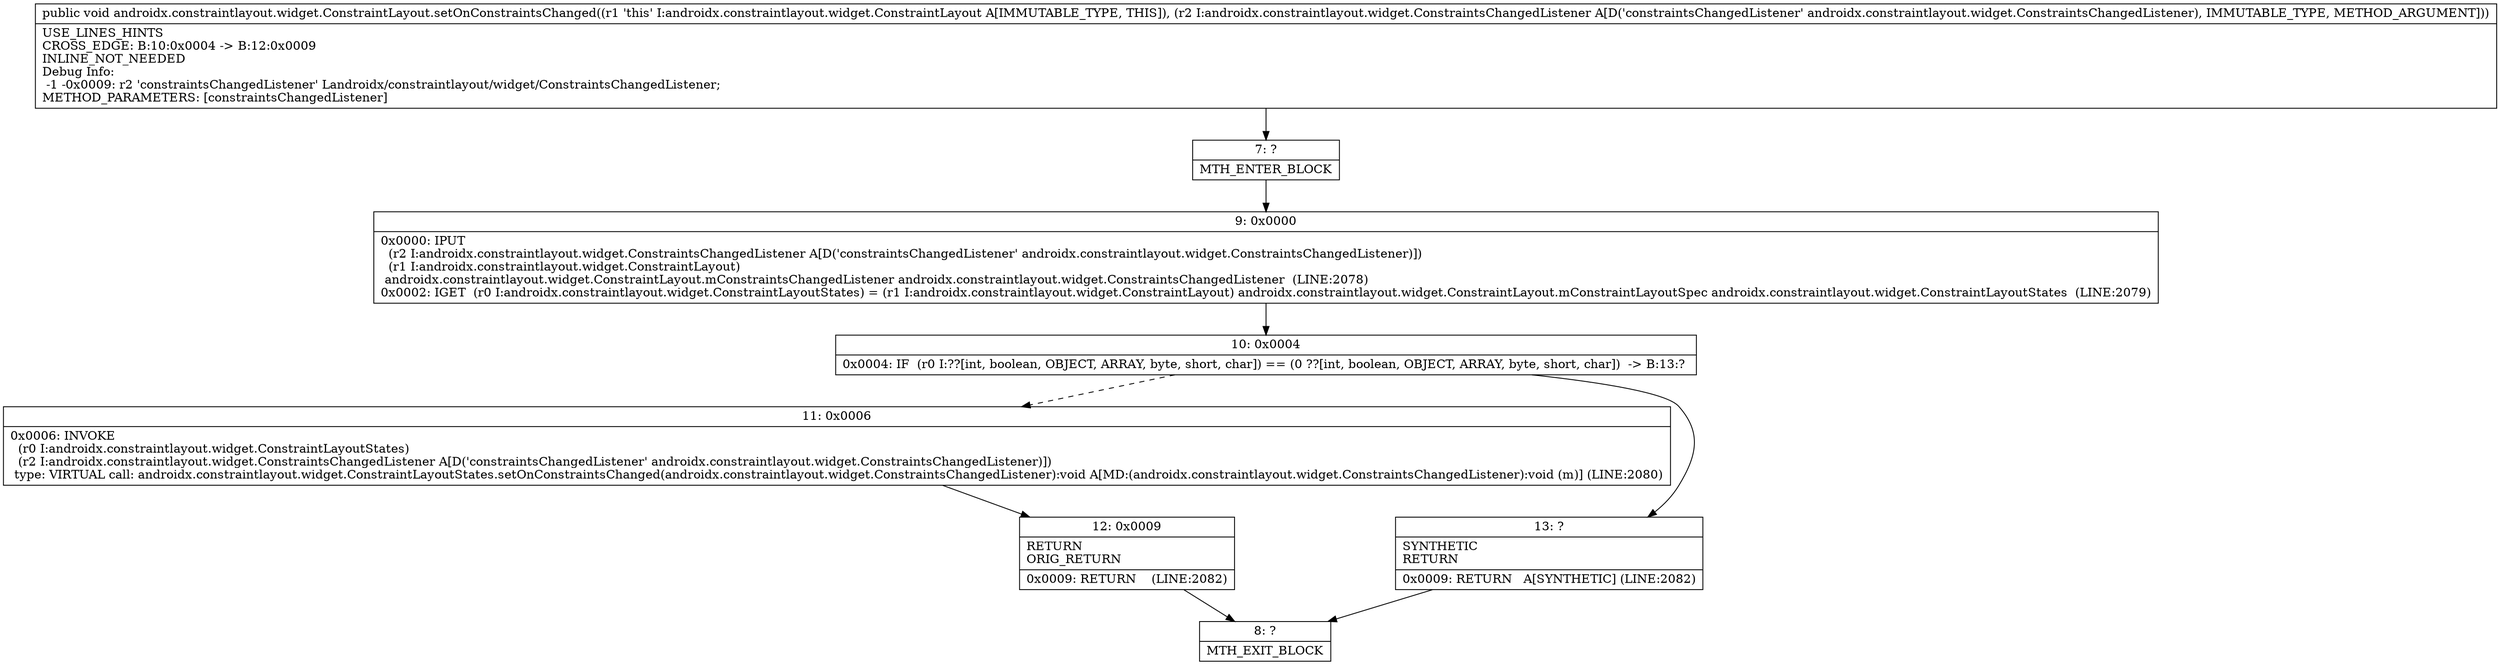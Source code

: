 digraph "CFG forandroidx.constraintlayout.widget.ConstraintLayout.setOnConstraintsChanged(Landroidx\/constraintlayout\/widget\/ConstraintsChangedListener;)V" {
Node_7 [shape=record,label="{7\:\ ?|MTH_ENTER_BLOCK\l}"];
Node_9 [shape=record,label="{9\:\ 0x0000|0x0000: IPUT  \l  (r2 I:androidx.constraintlayout.widget.ConstraintsChangedListener A[D('constraintsChangedListener' androidx.constraintlayout.widget.ConstraintsChangedListener)])\l  (r1 I:androidx.constraintlayout.widget.ConstraintLayout)\l androidx.constraintlayout.widget.ConstraintLayout.mConstraintsChangedListener androidx.constraintlayout.widget.ConstraintsChangedListener  (LINE:2078)\l0x0002: IGET  (r0 I:androidx.constraintlayout.widget.ConstraintLayoutStates) = (r1 I:androidx.constraintlayout.widget.ConstraintLayout) androidx.constraintlayout.widget.ConstraintLayout.mConstraintLayoutSpec androidx.constraintlayout.widget.ConstraintLayoutStates  (LINE:2079)\l}"];
Node_10 [shape=record,label="{10\:\ 0x0004|0x0004: IF  (r0 I:??[int, boolean, OBJECT, ARRAY, byte, short, char]) == (0 ??[int, boolean, OBJECT, ARRAY, byte, short, char])  \-\> B:13:? \l}"];
Node_11 [shape=record,label="{11\:\ 0x0006|0x0006: INVOKE  \l  (r0 I:androidx.constraintlayout.widget.ConstraintLayoutStates)\l  (r2 I:androidx.constraintlayout.widget.ConstraintsChangedListener A[D('constraintsChangedListener' androidx.constraintlayout.widget.ConstraintsChangedListener)])\l type: VIRTUAL call: androidx.constraintlayout.widget.ConstraintLayoutStates.setOnConstraintsChanged(androidx.constraintlayout.widget.ConstraintsChangedListener):void A[MD:(androidx.constraintlayout.widget.ConstraintsChangedListener):void (m)] (LINE:2080)\l}"];
Node_12 [shape=record,label="{12\:\ 0x0009|RETURN\lORIG_RETURN\l|0x0009: RETURN    (LINE:2082)\l}"];
Node_8 [shape=record,label="{8\:\ ?|MTH_EXIT_BLOCK\l}"];
Node_13 [shape=record,label="{13\:\ ?|SYNTHETIC\lRETURN\l|0x0009: RETURN   A[SYNTHETIC] (LINE:2082)\l}"];
MethodNode[shape=record,label="{public void androidx.constraintlayout.widget.ConstraintLayout.setOnConstraintsChanged((r1 'this' I:androidx.constraintlayout.widget.ConstraintLayout A[IMMUTABLE_TYPE, THIS]), (r2 I:androidx.constraintlayout.widget.ConstraintsChangedListener A[D('constraintsChangedListener' androidx.constraintlayout.widget.ConstraintsChangedListener), IMMUTABLE_TYPE, METHOD_ARGUMENT]))  | USE_LINES_HINTS\lCROSS_EDGE: B:10:0x0004 \-\> B:12:0x0009\lINLINE_NOT_NEEDED\lDebug Info:\l  \-1 \-0x0009: r2 'constraintsChangedListener' Landroidx\/constraintlayout\/widget\/ConstraintsChangedListener;\lMETHOD_PARAMETERS: [constraintsChangedListener]\l}"];
MethodNode -> Node_7;Node_7 -> Node_9;
Node_9 -> Node_10;
Node_10 -> Node_11[style=dashed];
Node_10 -> Node_13;
Node_11 -> Node_12;
Node_12 -> Node_8;
Node_13 -> Node_8;
}

